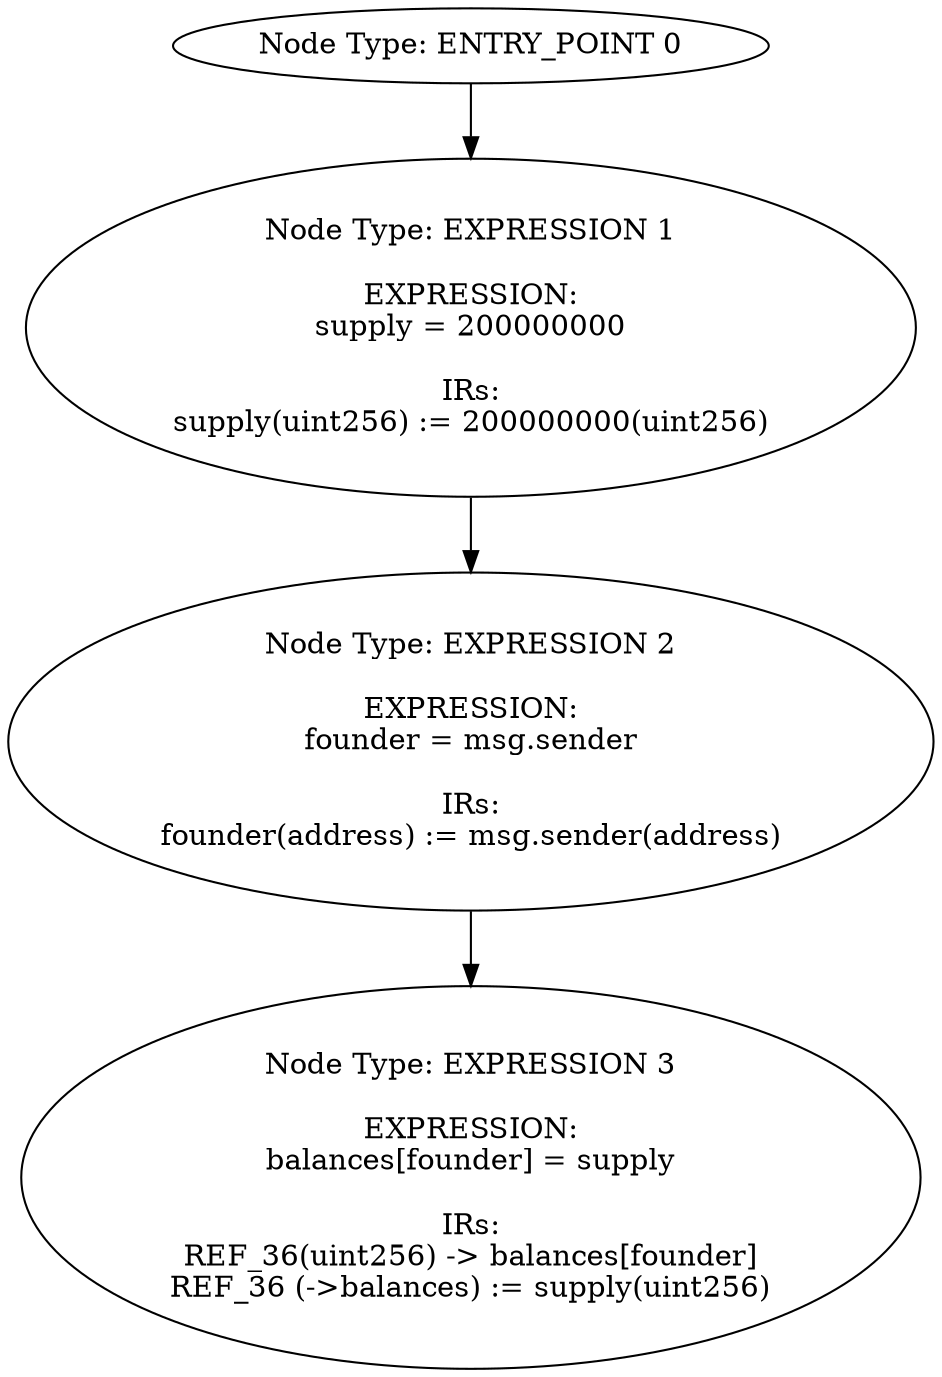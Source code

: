 digraph{
0[label="Node Type: ENTRY_POINT 0
"];
0->1;
1[label="Node Type: EXPRESSION 1

EXPRESSION:
supply = 200000000

IRs:
supply(uint256) := 200000000(uint256)"];
1->2;
2[label="Node Type: EXPRESSION 2

EXPRESSION:
founder = msg.sender

IRs:
founder(address) := msg.sender(address)"];
2->3;
3[label="Node Type: EXPRESSION 3

EXPRESSION:
balances[founder] = supply

IRs:
REF_36(uint256) -> balances[founder]
REF_36 (->balances) := supply(uint256)"];
}
